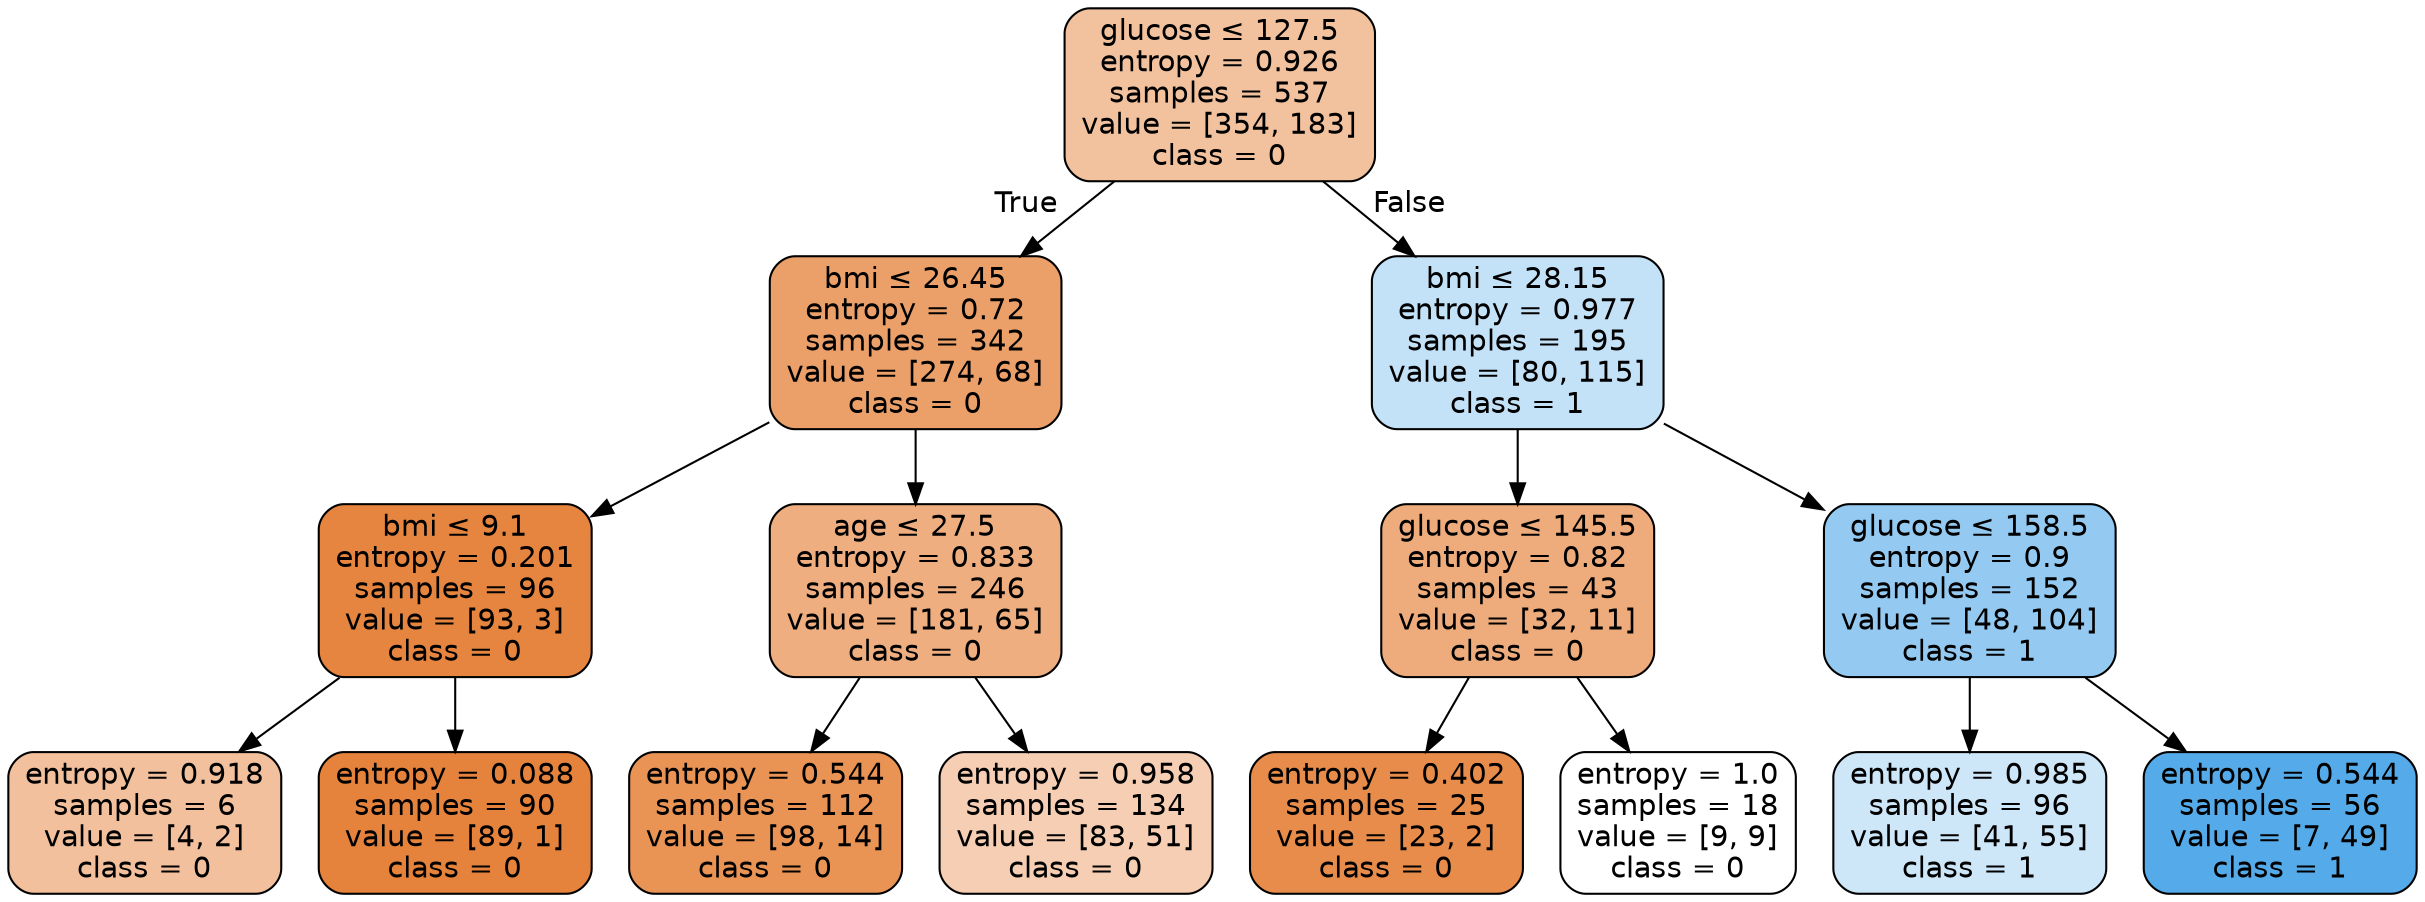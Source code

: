 digraph Tree {
node [shape=box, style="filled, rounded", color="black", fontname=helvetica] ;
edge [fontname=helvetica] ;
0 [label=<glucose &le; 127.5<br/>entropy = 0.926<br/>samples = 537<br/>value = [354, 183]<br/>class = 0>, fillcolor="#f2c29f"] ;
1 [label=<bmi &le; 26.45<br/>entropy = 0.72<br/>samples = 342<br/>value = [274, 68]<br/>class = 0>, fillcolor="#eba06a"] ;
0 -> 1 [labeldistance=2.5, labelangle=45, headlabel="True"] ;
2 [label=<bmi &le; 9.1<br/>entropy = 0.201<br/>samples = 96<br/>value = [93, 3]<br/>class = 0>, fillcolor="#e6853f"] ;
1 -> 2 ;
3 [label=<entropy = 0.918<br/>samples = 6<br/>value = [4, 2]<br/>class = 0>, fillcolor="#f2c09c"] ;
2 -> 3 ;
4 [label=<entropy = 0.088<br/>samples = 90<br/>value = [89, 1]<br/>class = 0>, fillcolor="#e5823b"] ;
2 -> 4 ;
5 [label=<age &le; 27.5<br/>entropy = 0.833<br/>samples = 246<br/>value = [181, 65]<br/>class = 0>, fillcolor="#eeae80"] ;
1 -> 5 ;
6 [label=<entropy = 0.544<br/>samples = 112<br/>value = [98, 14]<br/>class = 0>, fillcolor="#e99355"] ;
5 -> 6 ;
7 [label=<entropy = 0.958<br/>samples = 134<br/>value = [83, 51]<br/>class = 0>, fillcolor="#f5ceb3"] ;
5 -> 7 ;
8 [label=<bmi &le; 28.15<br/>entropy = 0.977<br/>samples = 195<br/>value = [80, 115]<br/>class = 1>, fillcolor="#c3e1f7"] ;
0 -> 8 [labeldistance=2.5, labelangle=-45, headlabel="False"] ;
9 [label=<glucose &le; 145.5<br/>entropy = 0.82<br/>samples = 43<br/>value = [32, 11]<br/>class = 0>, fillcolor="#eeac7d"] ;
8 -> 9 ;
10 [label=<entropy = 0.402<br/>samples = 25<br/>value = [23, 2]<br/>class = 0>, fillcolor="#e78c4a"] ;
9 -> 10 ;
11 [label=<entropy = 1.0<br/>samples = 18<br/>value = [9, 9]<br/>class = 0>, fillcolor="#ffffff"] ;
9 -> 11 ;
12 [label=<glucose &le; 158.5<br/>entropy = 0.9<br/>samples = 152<br/>value = [48, 104]<br/>class = 1>, fillcolor="#94caf1"] ;
8 -> 12 ;
13 [label=<entropy = 0.985<br/>samples = 96<br/>value = [41, 55]<br/>class = 1>, fillcolor="#cde6f8"] ;
12 -> 13 ;
14 [label=<entropy = 0.544<br/>samples = 56<br/>value = [7, 49]<br/>class = 1>, fillcolor="#55abe9"] ;
12 -> 14 ;
}